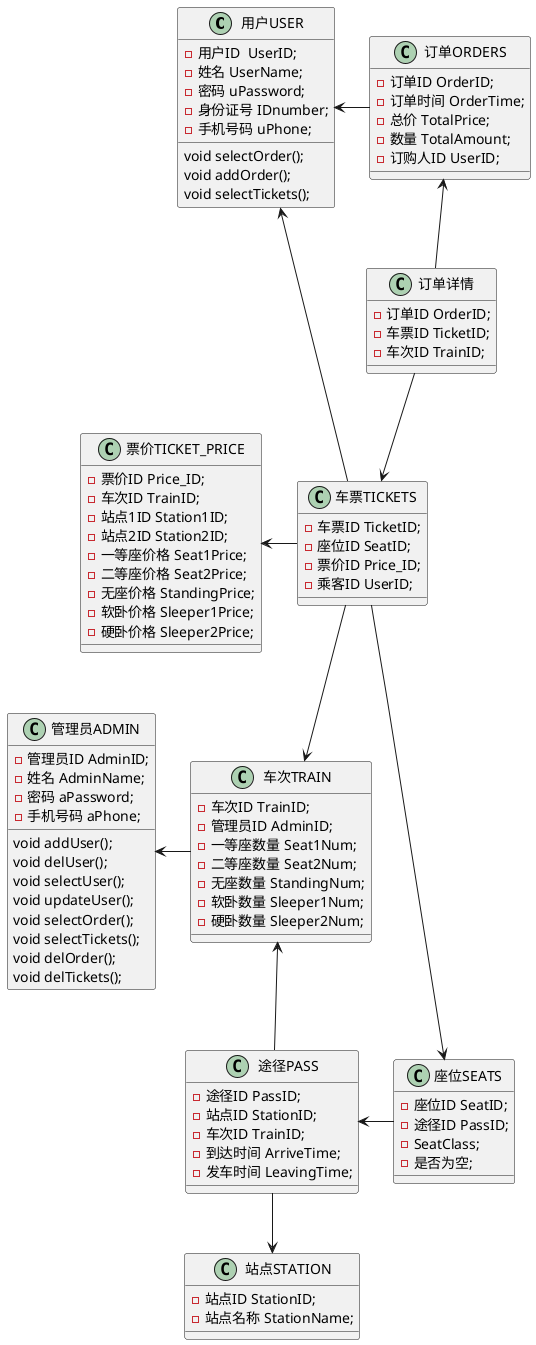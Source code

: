 @startuml
'https://plantuml.com/class-diagram

用户USER <- 订单ORDERS
订单ORDERS <-- 订单详情
订单详情 --> 车票TICKETS
车票TICKETS --> 车次TRAIN
车次TRAIN<--途径PASS
途径PASS -->站点STATION
管理员ADMIN<-车次TRAIN
用户USER<-车票TICKETS
票价TICKET_PRICE <-车票TICKETS
座位SEATS<-车票TICKETS
途径PASS<-座位SEATS


class 用户USER{
-用户ID  UserID;
-姓名 UserName;
-密码 uPassword;
-身份证号 IDnumber;
-手机号码 uPhone;
void selectOrder();
void addOrder();
void selectTickets();

}
class 订单ORDERS{
-订单ID OrderID;
-订单时间 OrderTime;
-总价 TotalPrice;
-数量 TotalAmount;
-订购人ID UserID;
}
class 订单详情{
-订单ID OrderID;
-车票ID TicketID;
-车次ID TrainID;
}
class 车票TICKETS{
-车票ID TicketID;
-座位ID SeatID;
-票价ID Price_ID;
-乘客ID UserID;
}
class 车次TRAIN{
-车次ID TrainID;
-管理员ID AdminID;
-一等座数量 Seat1Num;
-二等座数量 Seat2Num;
-无座数量 StandingNum;
-软卧数量 Sleeper1Num;
-硬卧数量 Sleeper2Num;
}
class 途径PASS{
-途径ID PassID;
-站点ID StationID;
-车次ID TrainID;
-到达时间 ArriveTime;
-发车时间 LeavingTime;
}
class 站点STATION{
-站点ID StationID;
-站点名称 StationName;
}
class 票价TICKET_PRICE{
-票价ID Price_ID;
-车次ID TrainID;
-站点1ID Station1ID;
-站点2ID Station2ID;
-一等座价格 Seat1Price;
-二等座价格 Seat2Price;
-无座价格 StandingPrice;
-软卧价格 Sleeper1Price;
-硬卧价格 Sleeper2Price;
}
class 座位SEATS{
-座位ID SeatID;
-途径ID PassID;
-SeatClass;
-是否为空;
}
class 管理员ADMIN{
-管理员ID AdminID;
-姓名 AdminName;
-密码 aPassword;
-手机号码 aPhone;
void addUser();
void delUser();
void selectUser();
void updateUser();
void selectOrder();
void selectTickets();
void delOrder();
void delTickets();
}
@enduml